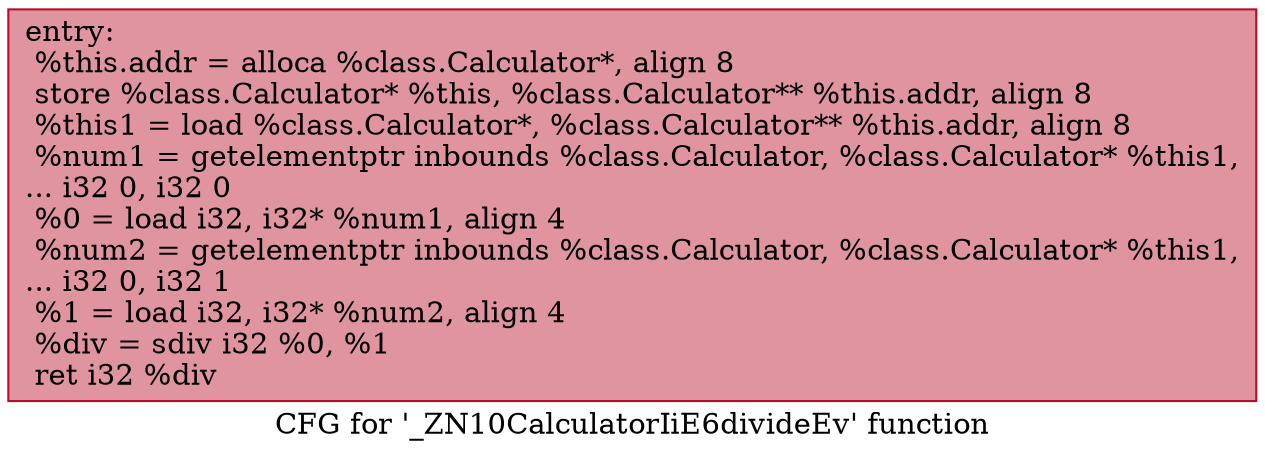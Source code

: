 digraph "CFG for '_ZN10CalculatorIiE6divideEv' function" {
	label="CFG for '_ZN10CalculatorIiE6divideEv' function";

	Node0x55d97c6d4e00 [shape=record,color="#b70d28ff", style=filled, fillcolor="#b70d2870",label="{entry:\l  %this.addr = alloca %class.Calculator*, align 8\l  store %class.Calculator* %this, %class.Calculator** %this.addr, align 8\l  %this1 = load %class.Calculator*, %class.Calculator** %this.addr, align 8\l  %num1 = getelementptr inbounds %class.Calculator, %class.Calculator* %this1,\l... i32 0, i32 0\l  %0 = load i32, i32* %num1, align 4\l  %num2 = getelementptr inbounds %class.Calculator, %class.Calculator* %this1,\l... i32 0, i32 1\l  %1 = load i32, i32* %num2, align 4\l  %div = sdiv i32 %0, %1\l  ret i32 %div\l}"];
}
